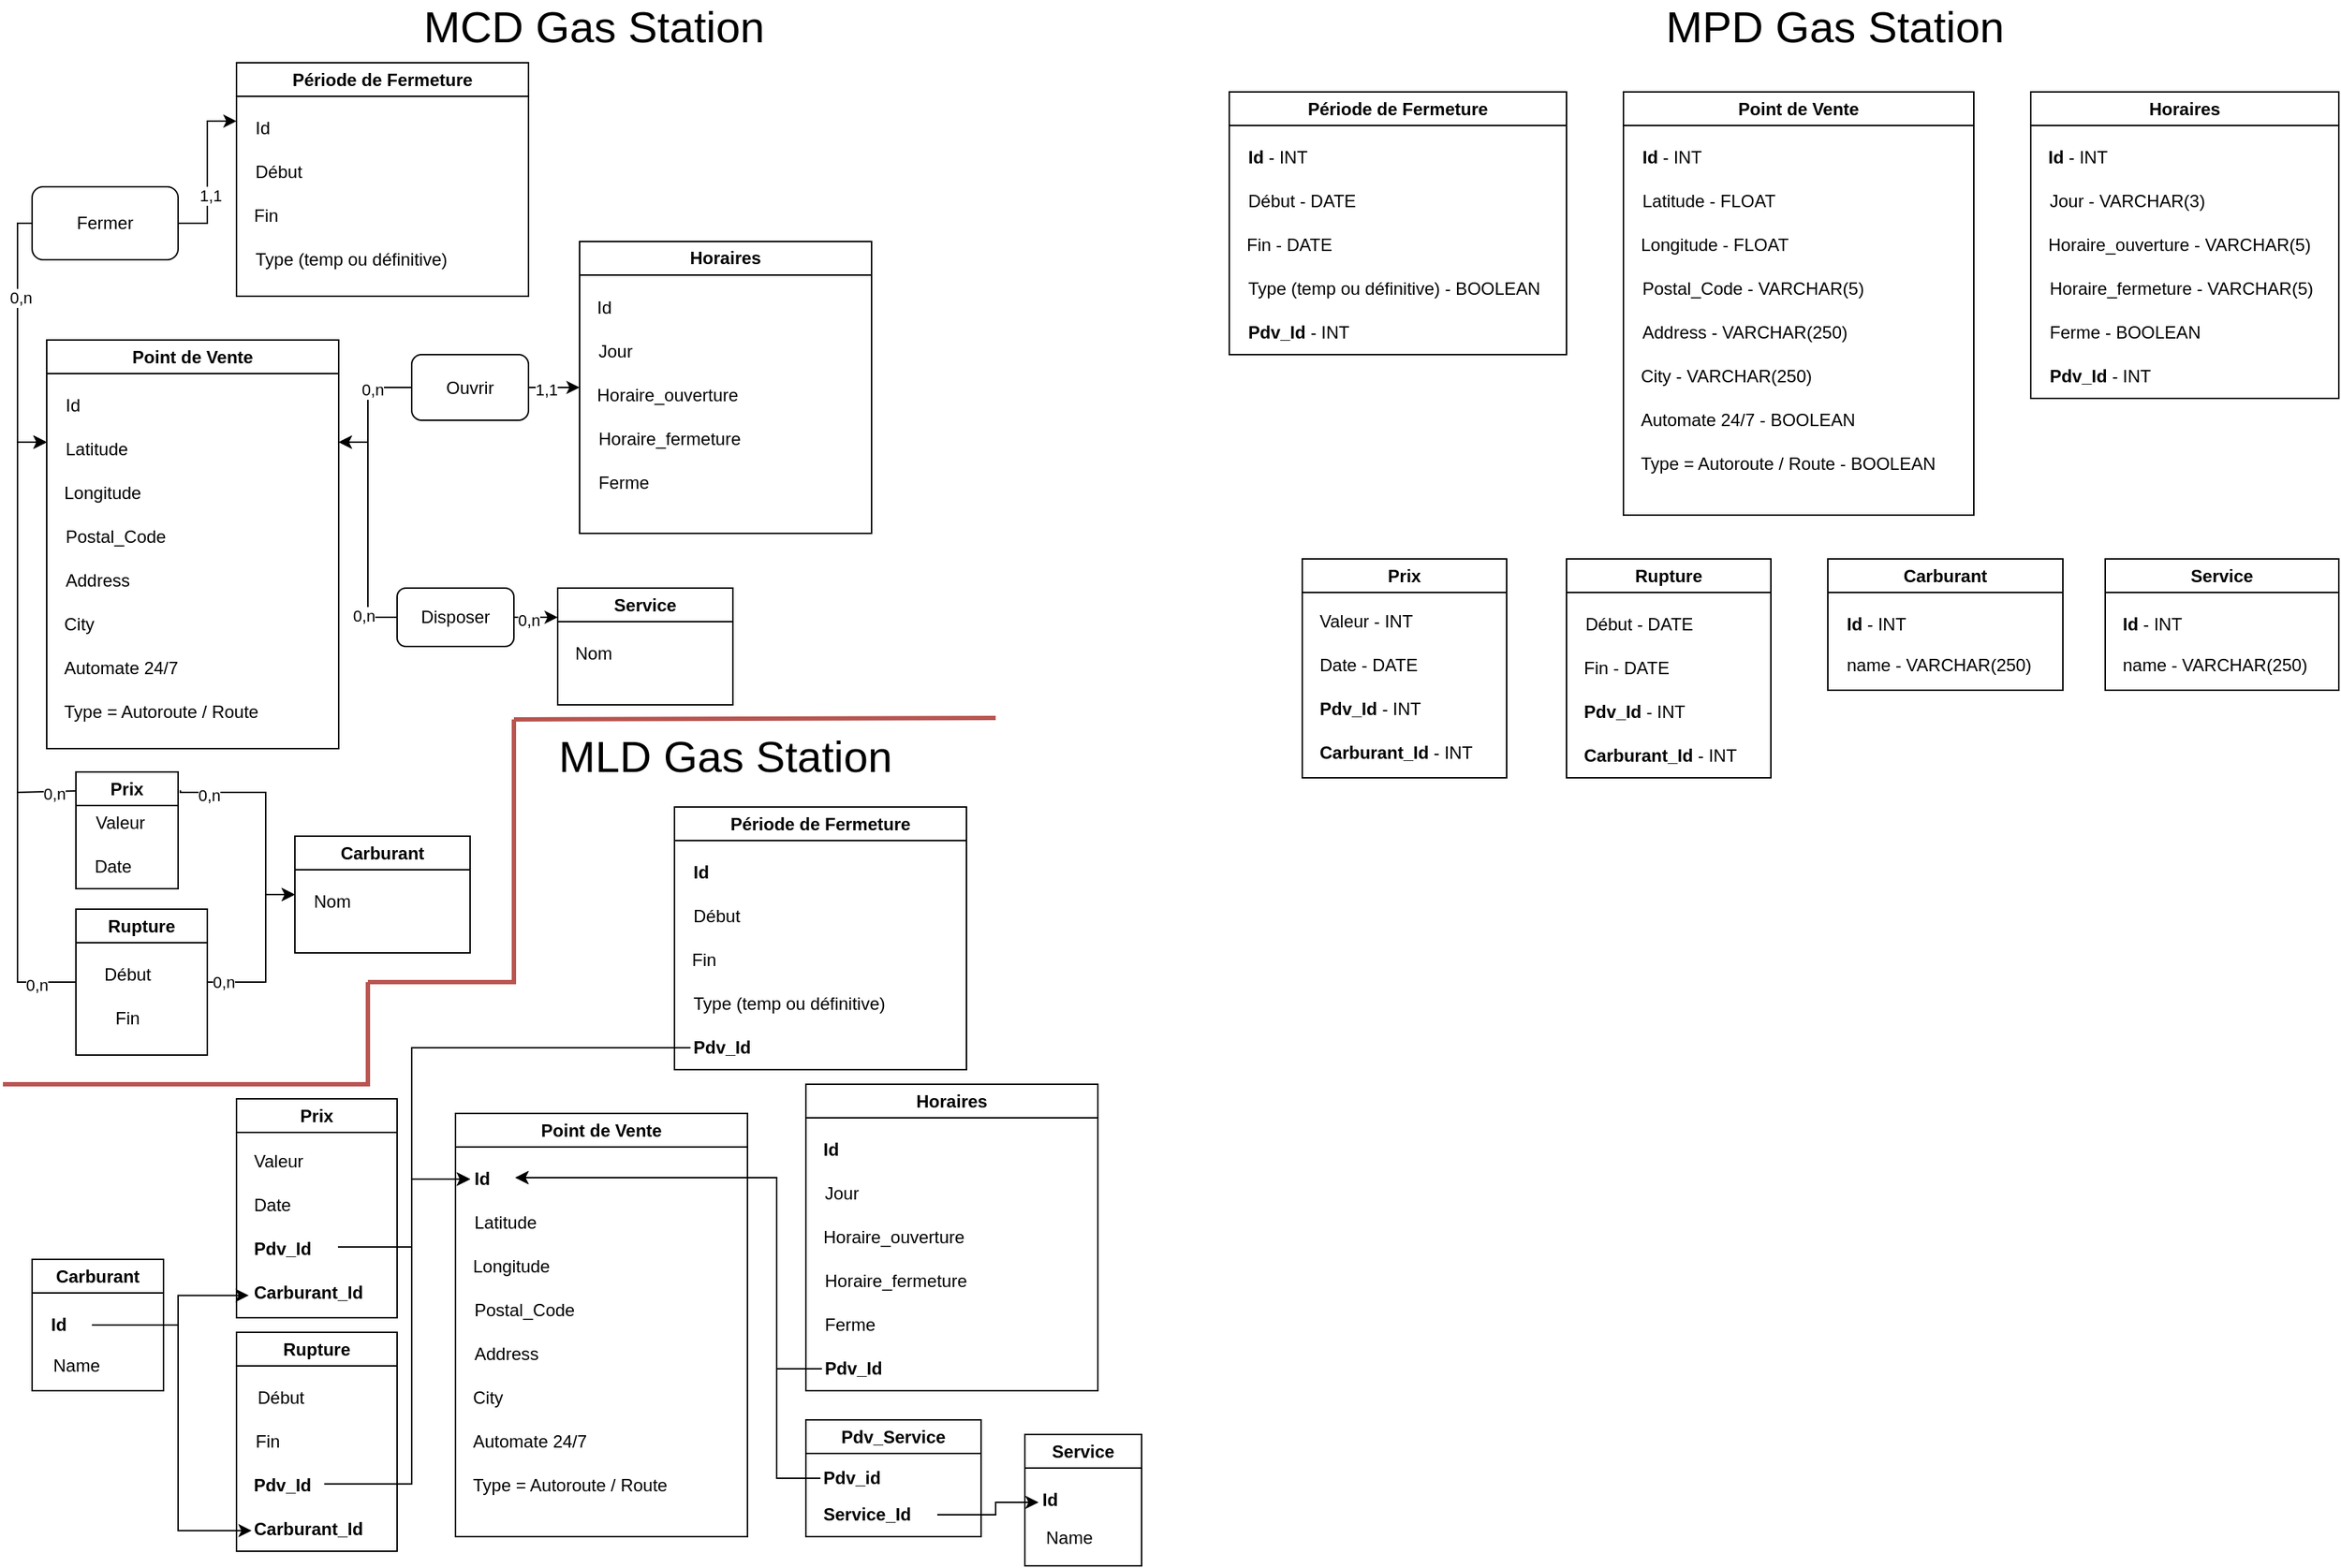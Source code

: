 <mxfile version="24.7.7">
  <diagram name="Page-1" id="nX15-fNpdfxrBtTrRgOM">
    <mxGraphModel dx="2607" dy="1429" grid="1" gridSize="10" guides="1" tooltips="1" connect="1" arrows="1" fold="1" page="1" pageScale="1" pageWidth="850" pageHeight="1100" math="0" shadow="0">
      <root>
        <mxCell id="0" />
        <mxCell id="1" parent="0" />
        <mxCell id="7MaltWmzKwuHCb8BbpT4-1" value="&lt;font style=&quot;font-size: 30px;&quot;&gt;MCD Gas Station&lt;/font&gt;" style="text;html=1;strokeColor=none;fillColor=none;align=center;verticalAlign=middle;whiteSpace=wrap;rounded=0;" parent="1" vertex="1">
          <mxGeometry x="310" y="20" width="250" height="30" as="geometry" />
        </mxCell>
        <mxCell id="7MaltWmzKwuHCb8BbpT4-2" value="Point de Vente" style="swimlane;whiteSpace=wrap;html=1;" parent="1" vertex="1">
          <mxGeometry x="60" y="250" width="200" height="280" as="geometry" />
        </mxCell>
        <mxCell id="7MaltWmzKwuHCb8BbpT4-4" value="&lt;div align=&quot;left&quot;&gt;Latitude&lt;/div&gt;" style="text;html=1;align=left;verticalAlign=middle;resizable=0;points=[];autosize=1;strokeColor=none;fillColor=none;" parent="7MaltWmzKwuHCb8BbpT4-2" vertex="1">
          <mxGeometry x="11" y="60" width="70" height="30" as="geometry" />
        </mxCell>
        <mxCell id="7MaltWmzKwuHCb8BbpT4-5" value="Longitude" style="text;html=1;align=left;verticalAlign=middle;resizable=0;points=[];autosize=1;strokeColor=none;fillColor=none;" parent="7MaltWmzKwuHCb8BbpT4-2" vertex="1">
          <mxGeometry x="10" y="90" width="80" height="30" as="geometry" />
        </mxCell>
        <mxCell id="7MaltWmzKwuHCb8BbpT4-6" value="Postal_Code" style="text;html=1;align=left;verticalAlign=middle;resizable=0;points=[];autosize=1;strokeColor=none;fillColor=none;" parent="7MaltWmzKwuHCb8BbpT4-2" vertex="1">
          <mxGeometry x="11" y="120" width="90" height="30" as="geometry" />
        </mxCell>
        <mxCell id="7MaltWmzKwuHCb8BbpT4-7" value="Address" style="text;html=1;align=left;verticalAlign=middle;resizable=0;points=[];autosize=1;strokeColor=none;fillColor=none;" parent="7MaltWmzKwuHCb8BbpT4-2" vertex="1">
          <mxGeometry x="11" y="150" width="70" height="30" as="geometry" />
        </mxCell>
        <mxCell id="7MaltWmzKwuHCb8BbpT4-8" value="City" style="text;html=1;align=left;verticalAlign=middle;resizable=0;points=[];autosize=1;strokeColor=none;fillColor=none;" parent="7MaltWmzKwuHCb8BbpT4-2" vertex="1">
          <mxGeometry x="10" y="180" width="40" height="30" as="geometry" />
        </mxCell>
        <mxCell id="7MaltWmzKwuHCb8BbpT4-9" value="Automate 24/7" style="text;html=1;align=left;verticalAlign=middle;resizable=0;points=[];autosize=1;strokeColor=none;fillColor=none;" parent="7MaltWmzKwuHCb8BbpT4-2" vertex="1">
          <mxGeometry x="10" y="210" width="100" height="30" as="geometry" />
        </mxCell>
        <mxCell id="7MaltWmzKwuHCb8BbpT4-10" value="&lt;div&gt;Type = Autoroute / Route&lt;/div&gt;" style="text;html=1;align=left;verticalAlign=middle;resizable=0;points=[];autosize=1;strokeColor=none;fillColor=none;" parent="7MaltWmzKwuHCb8BbpT4-2" vertex="1">
          <mxGeometry x="10" y="240" width="160" height="30" as="geometry" />
        </mxCell>
        <mxCell id="7MaltWmzKwuHCb8BbpT4-3" value="&lt;div align=&quot;left&quot;&gt;Id&lt;/div&gt;" style="text;html=1;align=left;verticalAlign=middle;resizable=0;points=[];autosize=1;strokeColor=none;fillColor=none;" parent="7MaltWmzKwuHCb8BbpT4-2" vertex="1">
          <mxGeometry x="11" y="30" width="30" height="30" as="geometry" />
        </mxCell>
        <mxCell id="7MaltWmzKwuHCb8BbpT4-11" value="Horaires" style="swimlane;whiteSpace=wrap;html=1;" parent="1" vertex="1">
          <mxGeometry x="425" y="182.5" width="200" height="200" as="geometry" />
        </mxCell>
        <mxCell id="7MaltWmzKwuHCb8BbpT4-12" value="Jour" style="text;html=1;align=left;verticalAlign=middle;resizable=0;points=[];autosize=1;strokeColor=none;fillColor=none;" parent="7MaltWmzKwuHCb8BbpT4-11" vertex="1">
          <mxGeometry x="11" y="60" width="50" height="30" as="geometry" />
        </mxCell>
        <mxCell id="7MaltWmzKwuHCb8BbpT4-13" value="Horaire_ouverture" style="text;html=1;align=left;verticalAlign=middle;resizable=0;points=[];autosize=1;strokeColor=none;fillColor=none;" parent="7MaltWmzKwuHCb8BbpT4-11" vertex="1">
          <mxGeometry x="10" y="90" width="120" height="30" as="geometry" />
        </mxCell>
        <mxCell id="7MaltWmzKwuHCb8BbpT4-14" value="Horaire_fermeture" style="text;html=1;align=left;verticalAlign=middle;resizable=0;points=[];autosize=1;strokeColor=none;fillColor=none;" parent="7MaltWmzKwuHCb8BbpT4-11" vertex="1">
          <mxGeometry x="11" y="120" width="120" height="30" as="geometry" />
        </mxCell>
        <mxCell id="7MaltWmzKwuHCb8BbpT4-15" value="Ferme" style="text;html=1;align=left;verticalAlign=middle;resizable=0;points=[];autosize=1;strokeColor=none;fillColor=none;" parent="7MaltWmzKwuHCb8BbpT4-11" vertex="1">
          <mxGeometry x="11" y="150" width="60" height="30" as="geometry" />
        </mxCell>
        <mxCell id="7MaltWmzKwuHCb8BbpT4-35" value="Id" style="text;html=1;align=left;verticalAlign=middle;resizable=0;points=[];autosize=1;strokeColor=none;fillColor=none;" parent="7MaltWmzKwuHCb8BbpT4-11" vertex="1">
          <mxGeometry x="10" y="30" width="30" height="30" as="geometry" />
        </mxCell>
        <mxCell id="7MaltWmzKwuHCb8BbpT4-20" value="Période de Fermeture" style="swimlane;whiteSpace=wrap;html=1;" parent="1" vertex="1">
          <mxGeometry x="190" y="60" width="200" height="160" as="geometry" />
        </mxCell>
        <mxCell id="7MaltWmzKwuHCb8BbpT4-21" value="Début" style="text;html=1;align=left;verticalAlign=middle;resizable=0;points=[];autosize=1;strokeColor=none;fillColor=none;" parent="7MaltWmzKwuHCb8BbpT4-20" vertex="1">
          <mxGeometry x="11" y="60" width="60" height="30" as="geometry" />
        </mxCell>
        <mxCell id="7MaltWmzKwuHCb8BbpT4-22" value="Fin" style="text;html=1;align=left;verticalAlign=middle;resizable=0;points=[];autosize=1;strokeColor=none;fillColor=none;" parent="7MaltWmzKwuHCb8BbpT4-20" vertex="1">
          <mxGeometry x="10" y="90" width="40" height="30" as="geometry" />
        </mxCell>
        <mxCell id="7MaltWmzKwuHCb8BbpT4-23" value="Type (temp ou définitive)" style="text;html=1;align=left;verticalAlign=middle;resizable=0;points=[];autosize=1;strokeColor=none;fillColor=none;" parent="7MaltWmzKwuHCb8BbpT4-20" vertex="1">
          <mxGeometry x="11" y="120" width="150" height="30" as="geometry" />
        </mxCell>
        <mxCell id="7MaltWmzKwuHCb8BbpT4-28" value="&lt;div align=&quot;left&quot;&gt;Id&lt;/div&gt;" style="text;html=1;align=left;verticalAlign=middle;resizable=0;points=[];autosize=1;strokeColor=none;fillColor=none;" parent="7MaltWmzKwuHCb8BbpT4-20" vertex="1">
          <mxGeometry x="11" y="30" width="30" height="30" as="geometry" />
        </mxCell>
        <mxCell id="7MaltWmzKwuHCb8BbpT4-30" style="edgeStyle=orthogonalEdgeStyle;rounded=0;orthogonalLoop=1;jettySize=auto;html=1;exitX=1;exitY=0.5;exitDx=0;exitDy=0;entryX=0;entryY=0.25;entryDx=0;entryDy=0;" parent="1" source="P4SaNg6TSZGGmR-cx8DI-4" target="7MaltWmzKwuHCb8BbpT4-20" edge="1">
          <mxGeometry relative="1" as="geometry">
            <mxPoint x="200" y="104" as="sourcePoint" />
          </mxGeometry>
        </mxCell>
        <mxCell id="7MaltWmzKwuHCb8BbpT4-33" value="1,1" style="edgeLabel;html=1;align=center;verticalAlign=middle;resizable=0;points=[];" parent="7MaltWmzKwuHCb8BbpT4-30" vertex="1" connectable="0">
          <mxGeometry x="-0.283" y="-2" relative="1" as="geometry">
            <mxPoint as="offset" />
          </mxGeometry>
        </mxCell>
        <mxCell id="7MaltWmzKwuHCb8BbpT4-31" style="edgeStyle=orthogonalEdgeStyle;rounded=0;orthogonalLoop=1;jettySize=auto;html=1;exitX=0;exitY=0.5;exitDx=0;exitDy=0;entryX=0;entryY=0.25;entryDx=0;entryDy=0;" parent="1" source="P4SaNg6TSZGGmR-cx8DI-4" target="7MaltWmzKwuHCb8BbpT4-2" edge="1">
          <mxGeometry relative="1" as="geometry">
            <mxPoint x="80" y="320" as="targetPoint" />
            <Array as="points">
              <mxPoint x="40" y="170" />
              <mxPoint x="40" y="320" />
            </Array>
            <mxPoint x="120" y="119" as="sourcePoint" />
          </mxGeometry>
        </mxCell>
        <mxCell id="7MaltWmzKwuHCb8BbpT4-34" value="0,n" style="edgeLabel;html=1;align=center;verticalAlign=middle;resizable=0;points=[];" parent="7MaltWmzKwuHCb8BbpT4-31" vertex="1" connectable="0">
          <mxGeometry x="-0.32" y="2" relative="1" as="geometry">
            <mxPoint as="offset" />
          </mxGeometry>
        </mxCell>
        <mxCell id="7MaltWmzKwuHCb8BbpT4-36" value="Service" style="swimlane;whiteSpace=wrap;html=1;" parent="1" vertex="1">
          <mxGeometry x="410" y="420" width="120" height="80" as="geometry" />
        </mxCell>
        <mxCell id="7MaltWmzKwuHCb8BbpT4-41" value="Nom" style="text;html=1;align=left;verticalAlign=middle;resizable=0;points=[];autosize=1;strokeColor=none;fillColor=none;" parent="7MaltWmzKwuHCb8BbpT4-36" vertex="1">
          <mxGeometry x="10" y="30" width="50" height="30" as="geometry" />
        </mxCell>
        <mxCell id="7MaltWmzKwuHCb8BbpT4-46" style="edgeStyle=orthogonalEdgeStyle;rounded=0;orthogonalLoop=1;jettySize=auto;html=1;exitX=0;exitY=0.5;exitDx=0;exitDy=0;" parent="1" source="P4SaNg6TSZGGmR-cx8DI-3" edge="1">
          <mxGeometry relative="1" as="geometry">
            <mxPoint x="260" y="320" as="targetPoint" />
            <mxPoint x="380" y="335" as="sourcePoint" />
            <Array as="points">
              <mxPoint x="280" y="282" />
              <mxPoint x="280" y="320" />
            </Array>
          </mxGeometry>
        </mxCell>
        <mxCell id="7MaltWmzKwuHCb8BbpT4-67" value="0,n" style="edgeLabel;html=1;align=center;verticalAlign=middle;resizable=0;points=[];" parent="7MaltWmzKwuHCb8BbpT4-46" vertex="1" connectable="0">
          <mxGeometry x="-0.37" y="1" relative="1" as="geometry">
            <mxPoint as="offset" />
          </mxGeometry>
        </mxCell>
        <mxCell id="7MaltWmzKwuHCb8BbpT4-47" style="edgeStyle=orthogonalEdgeStyle;rounded=0;orthogonalLoop=1;jettySize=auto;html=1;exitX=1;exitY=0.5;exitDx=0;exitDy=0;entryX=0;entryY=0.5;entryDx=0;entryDy=0;" parent="1" source="P4SaNg6TSZGGmR-cx8DI-3" target="7MaltWmzKwuHCb8BbpT4-11" edge="1">
          <mxGeometry relative="1" as="geometry">
            <mxPoint x="540" y="280" as="targetPoint" />
            <mxPoint x="460" y="335" as="sourcePoint" />
          </mxGeometry>
        </mxCell>
        <mxCell id="7MaltWmzKwuHCb8BbpT4-68" value="1,1" style="edgeLabel;html=1;align=center;verticalAlign=middle;resizable=0;points=[];" parent="7MaltWmzKwuHCb8BbpT4-47" vertex="1" connectable="0">
          <mxGeometry x="-0.348" y="-1" relative="1" as="geometry">
            <mxPoint as="offset" />
          </mxGeometry>
        </mxCell>
        <mxCell id="7MaltWmzKwuHCb8BbpT4-44" style="edgeStyle=orthogonalEdgeStyle;rounded=0;orthogonalLoop=1;jettySize=auto;html=1;entryX=0;entryY=0.25;entryDx=0;entryDy=0;exitX=1;exitY=0.5;exitDx=0;exitDy=0;" parent="1" source="P4SaNg6TSZGGmR-cx8DI-5" target="7MaltWmzKwuHCb8BbpT4-36" edge="1">
          <mxGeometry relative="1" as="geometry" />
        </mxCell>
        <mxCell id="7MaltWmzKwuHCb8BbpT4-70" value="0,n" style="edgeLabel;html=1;align=center;verticalAlign=middle;resizable=0;points=[];" parent="7MaltWmzKwuHCb8BbpT4-44" vertex="1" connectable="0">
          <mxGeometry x="-0.36" y="-2" relative="1" as="geometry">
            <mxPoint as="offset" />
          </mxGeometry>
        </mxCell>
        <mxCell id="7MaltWmzKwuHCb8BbpT4-45" style="edgeStyle=orthogonalEdgeStyle;rounded=0;orthogonalLoop=1;jettySize=auto;html=1;exitX=0;exitY=0.5;exitDx=0;exitDy=0;entryX=1;entryY=0.25;entryDx=0;entryDy=0;" parent="1" source="P4SaNg6TSZGGmR-cx8DI-5" target="7MaltWmzKwuHCb8BbpT4-2" edge="1">
          <mxGeometry relative="1" as="geometry">
            <mxPoint x="280" y="320" as="targetPoint" />
            <Array as="points">
              <mxPoint x="280" y="440" />
              <mxPoint x="280" y="320" />
            </Array>
          </mxGeometry>
        </mxCell>
        <mxCell id="7MaltWmzKwuHCb8BbpT4-69" value="0,n" style="edgeLabel;html=1;align=center;verticalAlign=middle;resizable=0;points=[];" parent="7MaltWmzKwuHCb8BbpT4-45" vertex="1" connectable="0">
          <mxGeometry x="-0.734" y="3" relative="1" as="geometry">
            <mxPoint as="offset" />
          </mxGeometry>
        </mxCell>
        <mxCell id="7MaltWmzKwuHCb8BbpT4-48" value="Carburant" style="swimlane;whiteSpace=wrap;html=1;" parent="1" vertex="1">
          <mxGeometry x="230" y="590" width="120" height="80" as="geometry" />
        </mxCell>
        <mxCell id="7MaltWmzKwuHCb8BbpT4-56" value="Nom" style="text;html=1;align=left;verticalAlign=middle;resizable=0;points=[];autosize=1;strokeColor=none;fillColor=none;" parent="7MaltWmzKwuHCb8BbpT4-48" vertex="1">
          <mxGeometry x="11" y="30" width="50" height="30" as="geometry" />
        </mxCell>
        <mxCell id="7MaltWmzKwuHCb8BbpT4-63" style="edgeStyle=orthogonalEdgeStyle;rounded=0;orthogonalLoop=1;jettySize=auto;html=1;entryX=0;entryY=0.5;entryDx=0;entryDy=0;exitX=1.023;exitY=0.157;exitDx=0;exitDy=0;exitPerimeter=0;" parent="1" source="P4SaNg6TSZGGmR-cx8DI-7" target="7MaltWmzKwuHCb8BbpT4-48" edge="1">
          <mxGeometry relative="1" as="geometry">
            <Array as="points">
              <mxPoint x="152" y="560" />
              <mxPoint x="210" y="560" />
              <mxPoint x="210" y="630" />
            </Array>
          </mxGeometry>
        </mxCell>
        <mxCell id="7MaltWmzKwuHCb8BbpT4-73" value="0,n" style="edgeLabel;html=1;align=center;verticalAlign=middle;resizable=0;points=[];" parent="7MaltWmzKwuHCb8BbpT4-63" vertex="1" connectable="0">
          <mxGeometry x="-0.726" y="-2" relative="1" as="geometry">
            <mxPoint as="offset" />
          </mxGeometry>
        </mxCell>
        <mxCell id="7MaltWmzKwuHCb8BbpT4-64" style="edgeStyle=orthogonalEdgeStyle;rounded=0;orthogonalLoop=1;jettySize=auto;html=1;entryX=0;entryY=0.5;entryDx=0;entryDy=0;exitX=1;exitY=0.5;exitDx=0;exitDy=0;" parent="1" source="P4SaNg6TSZGGmR-cx8DI-11" target="7MaltWmzKwuHCb8BbpT4-48" edge="1">
          <mxGeometry relative="1" as="geometry">
            <mxPoint x="360" y="720" as="targetPoint" />
            <Array as="points">
              <mxPoint x="210" y="690" />
              <mxPoint x="210" y="630" />
            </Array>
            <mxPoint x="240" y="799.947" as="sourcePoint" />
          </mxGeometry>
        </mxCell>
        <mxCell id="7MaltWmzKwuHCb8BbpT4-74" value="0,n" style="edgeLabel;html=1;align=center;verticalAlign=middle;resizable=0;points=[];" parent="7MaltWmzKwuHCb8BbpT4-64" vertex="1" connectable="0">
          <mxGeometry x="-0.827" relative="1" as="geometry">
            <mxPoint as="offset" />
          </mxGeometry>
        </mxCell>
        <mxCell id="7MaltWmzKwuHCb8BbpT4-66" style="edgeStyle=orthogonalEdgeStyle;rounded=0;orthogonalLoop=1;jettySize=auto;html=1;exitX=0;exitY=0.5;exitDx=0;exitDy=0;entryX=0;entryY=0.25;entryDx=0;entryDy=0;" parent="1" source="P4SaNg6TSZGGmR-cx8DI-11" target="7MaltWmzKwuHCb8BbpT4-2" edge="1">
          <mxGeometry relative="1" as="geometry">
            <mxPoint x="80" y="320" as="targetPoint" />
            <mxPoint x="160.8" y="770.6" as="sourcePoint" />
            <Array as="points">
              <mxPoint x="40" y="690" />
              <mxPoint x="40" y="320" />
            </Array>
          </mxGeometry>
        </mxCell>
        <mxCell id="7MaltWmzKwuHCb8BbpT4-72" value="0,n" style="edgeLabel;html=1;align=center;verticalAlign=middle;resizable=0;points=[];" parent="7MaltWmzKwuHCb8BbpT4-66" vertex="1" connectable="0">
          <mxGeometry x="-0.872" y="2" relative="1" as="geometry">
            <mxPoint as="offset" />
          </mxGeometry>
        </mxCell>
        <mxCell id="7MaltWmzKwuHCb8BbpT4-65" style="edgeStyle=orthogonalEdgeStyle;rounded=0;orthogonalLoop=1;jettySize=auto;html=1;exitX=-0.001;exitY=0.163;exitDx=0;exitDy=0;exitPerimeter=0;entryX=0;entryY=0.25;entryDx=0;entryDy=0;" parent="1" source="P4SaNg6TSZGGmR-cx8DI-7" target="7MaltWmzKwuHCb8BbpT4-2" edge="1">
          <mxGeometry relative="1" as="geometry">
            <mxPoint x="70" y="300" as="targetPoint" />
            <Array as="points">
              <mxPoint x="40" y="560" />
              <mxPoint x="40" y="320" />
            </Array>
            <mxPoint x="210" y="590" as="sourcePoint" />
          </mxGeometry>
        </mxCell>
        <mxCell id="7MaltWmzKwuHCb8BbpT4-71" value="0,n" style="edgeLabel;html=1;align=center;verticalAlign=middle;resizable=0;points=[];" parent="7MaltWmzKwuHCb8BbpT4-65" vertex="1" connectable="0">
          <mxGeometry x="-0.895" y="1" relative="1" as="geometry">
            <mxPoint as="offset" />
          </mxGeometry>
        </mxCell>
        <mxCell id="7MaltWmzKwuHCb8BbpT4-75" value="Point de Vente" style="swimlane;whiteSpace=wrap;html=1;" parent="1" vertex="1">
          <mxGeometry x="340" y="780" width="200" height="290" as="geometry" />
        </mxCell>
        <mxCell id="7MaltWmzKwuHCb8BbpT4-76" value="&lt;div align=&quot;left&quot;&gt;Latitude&lt;/div&gt;" style="text;html=1;align=left;verticalAlign=middle;resizable=0;points=[];autosize=1;strokeColor=none;fillColor=none;" parent="7MaltWmzKwuHCb8BbpT4-75" vertex="1">
          <mxGeometry x="11" y="60" width="70" height="30" as="geometry" />
        </mxCell>
        <mxCell id="7MaltWmzKwuHCb8BbpT4-77" value="Longitude" style="text;html=1;align=left;verticalAlign=middle;resizable=0;points=[];autosize=1;strokeColor=none;fillColor=none;" parent="7MaltWmzKwuHCb8BbpT4-75" vertex="1">
          <mxGeometry x="10" y="90" width="80" height="30" as="geometry" />
        </mxCell>
        <mxCell id="7MaltWmzKwuHCb8BbpT4-78" value="Postal_Code" style="text;html=1;align=left;verticalAlign=middle;resizable=0;points=[];autosize=1;strokeColor=none;fillColor=none;" parent="7MaltWmzKwuHCb8BbpT4-75" vertex="1">
          <mxGeometry x="11" y="120" width="90" height="30" as="geometry" />
        </mxCell>
        <mxCell id="7MaltWmzKwuHCb8BbpT4-79" value="Address" style="text;html=1;align=left;verticalAlign=middle;resizable=0;points=[];autosize=1;strokeColor=none;fillColor=none;" parent="7MaltWmzKwuHCb8BbpT4-75" vertex="1">
          <mxGeometry x="11" y="150" width="70" height="30" as="geometry" />
        </mxCell>
        <mxCell id="7MaltWmzKwuHCb8BbpT4-80" value="City" style="text;html=1;align=left;verticalAlign=middle;resizable=0;points=[];autosize=1;strokeColor=none;fillColor=none;" parent="7MaltWmzKwuHCb8BbpT4-75" vertex="1">
          <mxGeometry x="10" y="180" width="40" height="30" as="geometry" />
        </mxCell>
        <mxCell id="7MaltWmzKwuHCb8BbpT4-81" value="Automate 24/7" style="text;html=1;align=left;verticalAlign=middle;resizable=0;points=[];autosize=1;strokeColor=none;fillColor=none;" parent="7MaltWmzKwuHCb8BbpT4-75" vertex="1">
          <mxGeometry x="10" y="210" width="100" height="30" as="geometry" />
        </mxCell>
        <mxCell id="7MaltWmzKwuHCb8BbpT4-82" value="&lt;div&gt;Type = Autoroute / Route&lt;/div&gt;" style="text;html=1;align=left;verticalAlign=middle;resizable=0;points=[];autosize=1;strokeColor=none;fillColor=none;" parent="7MaltWmzKwuHCb8BbpT4-75" vertex="1">
          <mxGeometry x="10" y="240" width="160" height="30" as="geometry" />
        </mxCell>
        <mxCell id="7MaltWmzKwuHCb8BbpT4-83" value="&lt;div align=&quot;left&quot;&gt;&lt;b&gt;Id&lt;/b&gt;&lt;/div&gt;" style="text;html=1;align=left;verticalAlign=middle;resizable=0;points=[];autosize=1;strokeColor=none;fillColor=none;" parent="7MaltWmzKwuHCb8BbpT4-75" vertex="1">
          <mxGeometry x="11" y="30" width="30" height="30" as="geometry" />
        </mxCell>
        <mxCell id="7MaltWmzKwuHCb8BbpT4-84" value="&lt;font style=&quot;font-size: 30px;&quot;&gt;MLD Gas Station&lt;/font&gt;" style="text;html=1;strokeColor=none;fillColor=none;align=center;verticalAlign=middle;whiteSpace=wrap;rounded=0;" parent="1" vertex="1">
          <mxGeometry x="400" y="520" width="250" height="30" as="geometry" />
        </mxCell>
        <mxCell id="7MaltWmzKwuHCb8BbpT4-85" value="Période de Fermeture" style="swimlane;whiteSpace=wrap;html=1;" parent="1" vertex="1">
          <mxGeometry x="490" y="570" width="200" height="180" as="geometry" />
        </mxCell>
        <mxCell id="7MaltWmzKwuHCb8BbpT4-86" value="Début" style="text;html=1;align=left;verticalAlign=middle;resizable=0;points=[];autosize=1;strokeColor=none;fillColor=none;" parent="7MaltWmzKwuHCb8BbpT4-85" vertex="1">
          <mxGeometry x="11" y="60" width="60" height="30" as="geometry" />
        </mxCell>
        <mxCell id="7MaltWmzKwuHCb8BbpT4-87" value="Fin" style="text;html=1;align=left;verticalAlign=middle;resizable=0;points=[];autosize=1;strokeColor=none;fillColor=none;" parent="7MaltWmzKwuHCb8BbpT4-85" vertex="1">
          <mxGeometry x="10" y="90" width="40" height="30" as="geometry" />
        </mxCell>
        <mxCell id="7MaltWmzKwuHCb8BbpT4-88" value="Type (temp ou définitive)" style="text;html=1;align=left;verticalAlign=middle;resizable=0;points=[];autosize=1;strokeColor=none;fillColor=none;" parent="7MaltWmzKwuHCb8BbpT4-85" vertex="1">
          <mxGeometry x="11" y="120" width="150" height="30" as="geometry" />
        </mxCell>
        <mxCell id="7MaltWmzKwuHCb8BbpT4-89" value="&lt;div align=&quot;left&quot;&gt;&lt;b&gt;Id&lt;/b&gt;&lt;/div&gt;" style="text;html=1;align=left;verticalAlign=middle;resizable=0;points=[];autosize=1;strokeColor=none;fillColor=none;" parent="7MaltWmzKwuHCb8BbpT4-85" vertex="1">
          <mxGeometry x="11" y="30" width="30" height="30" as="geometry" />
        </mxCell>
        <mxCell id="7MaltWmzKwuHCb8BbpT4-90" value="&lt;b&gt;Pdv_Id&lt;/b&gt;" style="text;html=1;align=left;verticalAlign=middle;resizable=0;points=[];autosize=1;strokeColor=none;fillColor=none;" parent="7MaltWmzKwuHCb8BbpT4-85" vertex="1">
          <mxGeometry x="11" y="150" width="60" height="30" as="geometry" />
        </mxCell>
        <mxCell id="7MaltWmzKwuHCb8BbpT4-93" value="Horaires" style="swimlane;whiteSpace=wrap;html=1;" parent="1" vertex="1">
          <mxGeometry x="580" y="760" width="200" height="210" as="geometry" />
        </mxCell>
        <mxCell id="7MaltWmzKwuHCb8BbpT4-94" value="Jour" style="text;html=1;align=left;verticalAlign=middle;resizable=0;points=[];autosize=1;strokeColor=none;fillColor=none;" parent="7MaltWmzKwuHCb8BbpT4-93" vertex="1">
          <mxGeometry x="11" y="60" width="50" height="30" as="geometry" />
        </mxCell>
        <mxCell id="7MaltWmzKwuHCb8BbpT4-95" value="Horaire_ouverture" style="text;html=1;align=left;verticalAlign=middle;resizable=0;points=[];autosize=1;strokeColor=none;fillColor=none;" parent="7MaltWmzKwuHCb8BbpT4-93" vertex="1">
          <mxGeometry x="10" y="90" width="120" height="30" as="geometry" />
        </mxCell>
        <mxCell id="7MaltWmzKwuHCb8BbpT4-96" value="Horaire_fermeture" style="text;html=1;align=left;verticalAlign=middle;resizable=0;points=[];autosize=1;strokeColor=none;fillColor=none;" parent="7MaltWmzKwuHCb8BbpT4-93" vertex="1">
          <mxGeometry x="11" y="120" width="120" height="30" as="geometry" />
        </mxCell>
        <mxCell id="7MaltWmzKwuHCb8BbpT4-97" value="Ferme" style="text;html=1;align=left;verticalAlign=middle;resizable=0;points=[];autosize=1;strokeColor=none;fillColor=none;" parent="7MaltWmzKwuHCb8BbpT4-93" vertex="1">
          <mxGeometry x="11" y="150" width="60" height="30" as="geometry" />
        </mxCell>
        <mxCell id="7MaltWmzKwuHCb8BbpT4-98" value="&lt;b&gt;Id&lt;/b&gt;" style="text;html=1;align=left;verticalAlign=middle;resizable=0;points=[];autosize=1;strokeColor=none;fillColor=none;" parent="7MaltWmzKwuHCb8BbpT4-93" vertex="1">
          <mxGeometry x="10" y="30" width="30" height="30" as="geometry" />
        </mxCell>
        <mxCell id="7MaltWmzKwuHCb8BbpT4-99" value="&lt;b&gt;Pdv_Id&lt;/b&gt;" style="text;html=1;align=left;verticalAlign=middle;resizable=0;points=[];autosize=1;strokeColor=none;fillColor=none;" parent="7MaltWmzKwuHCb8BbpT4-93" vertex="1">
          <mxGeometry x="11" y="180" width="60" height="30" as="geometry" />
        </mxCell>
        <mxCell id="7MaltWmzKwuHCb8BbpT4-101" value="Service" style="swimlane;whiteSpace=wrap;html=1;" parent="1" vertex="1">
          <mxGeometry x="730" y="1000" width="80" height="90" as="geometry" />
        </mxCell>
        <mxCell id="7MaltWmzKwuHCb8BbpT4-102" value="&lt;b&gt;Id&lt;/b&gt;" style="text;html=1;align=left;verticalAlign=middle;resizable=0;points=[];autosize=1;strokeColor=none;fillColor=none;" parent="7MaltWmzKwuHCb8BbpT4-101" vertex="1">
          <mxGeometry x="10" y="30" width="30" height="30" as="geometry" />
        </mxCell>
        <mxCell id="7MaltWmzKwuHCb8BbpT4-103" value="Pdv_Service" style="swimlane;whiteSpace=wrap;html=1;" parent="1" vertex="1">
          <mxGeometry x="580" y="990" width="120" height="80" as="geometry" />
        </mxCell>
        <mxCell id="7MaltWmzKwuHCb8BbpT4-104" value="&lt;b&gt;Pdv_id&lt;/b&gt;" style="text;html=1;align=left;verticalAlign=middle;resizable=0;points=[];autosize=1;strokeColor=none;fillColor=none;" parent="7MaltWmzKwuHCb8BbpT4-103" vertex="1">
          <mxGeometry x="10" y="25" width="60" height="30" as="geometry" />
        </mxCell>
        <mxCell id="7MaltWmzKwuHCb8BbpT4-105" value="&lt;b&gt;Service_Id&lt;/b&gt;" style="text;html=1;align=left;verticalAlign=middle;resizable=0;points=[];autosize=1;strokeColor=none;fillColor=none;" parent="7MaltWmzKwuHCb8BbpT4-103" vertex="1">
          <mxGeometry x="10" y="50" width="80" height="30" as="geometry" />
        </mxCell>
        <mxCell id="7MaltWmzKwuHCb8BbpT4-106" style="edgeStyle=orthogonalEdgeStyle;rounded=0;orthogonalLoop=1;jettySize=auto;html=1;entryX=-0.02;entryY=0.55;entryDx=0;entryDy=0;entryPerimeter=0;" parent="1" source="7MaltWmzKwuHCb8BbpT4-105" target="7MaltWmzKwuHCb8BbpT4-102" edge="1">
          <mxGeometry relative="1" as="geometry">
            <Array as="points">
              <mxPoint x="710" y="1055" />
              <mxPoint x="710" y="1047" />
            </Array>
          </mxGeometry>
        </mxCell>
        <mxCell id="7MaltWmzKwuHCb8BbpT4-108" value="Carburant" style="swimlane;whiteSpace=wrap;html=1;" parent="1" vertex="1">
          <mxGeometry x="50" y="880" width="90" height="90" as="geometry" />
        </mxCell>
        <mxCell id="7MaltWmzKwuHCb8BbpT4-109" value="&lt;b&gt;Id&lt;/b&gt;" style="text;html=1;align=left;verticalAlign=middle;resizable=0;points=[];autosize=1;strokeColor=none;fillColor=none;" parent="7MaltWmzKwuHCb8BbpT4-108" vertex="1">
          <mxGeometry x="11" y="30" width="30" height="30" as="geometry" />
        </mxCell>
        <mxCell id="7MaltWmzKwuHCb8BbpT4-113" value="Prix" style="swimlane;whiteSpace=wrap;html=1;rounded=0;startSize=23;" parent="1" vertex="1">
          <mxGeometry x="190" y="770" width="110" height="150" as="geometry" />
        </mxCell>
        <mxCell id="7MaltWmzKwuHCb8BbpT4-114" value="Date" style="text;html=1;align=left;verticalAlign=middle;resizable=0;points=[];autosize=1;strokeColor=none;fillColor=none;" parent="7MaltWmzKwuHCb8BbpT4-113" vertex="1">
          <mxGeometry x="10" y="58" width="50" height="30" as="geometry" />
        </mxCell>
        <mxCell id="7MaltWmzKwuHCb8BbpT4-115" value="Valeur" style="text;html=1;align=left;verticalAlign=middle;resizable=0;points=[];autosize=1;strokeColor=none;fillColor=none;" parent="7MaltWmzKwuHCb8BbpT4-113" vertex="1">
          <mxGeometry x="10" y="28" width="60" height="30" as="geometry" />
        </mxCell>
        <mxCell id="7MaltWmzKwuHCb8BbpT4-116" value="&lt;b&gt;Pdv_Id&lt;/b&gt;" style="text;html=1;align=left;verticalAlign=middle;resizable=0;points=[];autosize=1;strokeColor=none;fillColor=none;" parent="7MaltWmzKwuHCb8BbpT4-113" vertex="1">
          <mxGeometry x="10" y="88" width="60" height="30" as="geometry" />
        </mxCell>
        <mxCell id="7MaltWmzKwuHCb8BbpT4-117" value="&lt;b&gt;Carburant_Id&lt;/b&gt;" style="text;html=1;align=left;verticalAlign=middle;resizable=0;points=[];autosize=1;strokeColor=none;fillColor=none;" parent="7MaltWmzKwuHCb8BbpT4-113" vertex="1">
          <mxGeometry x="10" y="118" width="100" height="30" as="geometry" />
        </mxCell>
        <mxCell id="P4SaNg6TSZGGmR-cx8DI-3" value="Ouvrir" style="rounded=1;whiteSpace=wrap;html=1;" parent="1" vertex="1">
          <mxGeometry x="310" y="260" width="80" height="45" as="geometry" />
        </mxCell>
        <mxCell id="P4SaNg6TSZGGmR-cx8DI-4" value="Fermer" style="rounded=1;whiteSpace=wrap;html=1;" parent="1" vertex="1">
          <mxGeometry x="50" y="145" width="100" height="50" as="geometry" />
        </mxCell>
        <mxCell id="P4SaNg6TSZGGmR-cx8DI-5" value="Disposer" style="rounded=1;whiteSpace=wrap;html=1;" parent="1" vertex="1">
          <mxGeometry x="300" y="420" width="80" height="40" as="geometry" />
        </mxCell>
        <mxCell id="P4SaNg6TSZGGmR-cx8DI-7" value="Prix" style="swimlane;whiteSpace=wrap;html=1;" parent="1" vertex="1">
          <mxGeometry x="80" y="546" width="70" height="80" as="geometry" />
        </mxCell>
        <mxCell id="P4SaNg6TSZGGmR-cx8DI-9" value="Date" style="text;html=1;align=center;verticalAlign=middle;resizable=0;points=[];autosize=1;strokeColor=none;fillColor=none;" parent="P4SaNg6TSZGGmR-cx8DI-7" vertex="1">
          <mxGeometry y="50" width="50" height="30" as="geometry" />
        </mxCell>
        <mxCell id="P4SaNg6TSZGGmR-cx8DI-8" value="Valeur" style="text;html=1;align=center;verticalAlign=middle;resizable=0;points=[];autosize=1;strokeColor=none;fillColor=none;" parent="P4SaNg6TSZGGmR-cx8DI-7" vertex="1">
          <mxGeometry y="20" width="60" height="30" as="geometry" />
        </mxCell>
        <mxCell id="P4SaNg6TSZGGmR-cx8DI-11" value="Rupture" style="swimlane;whiteSpace=wrap;html=1;startSize=23;" parent="1" vertex="1">
          <mxGeometry x="80" y="640" width="90" height="100" as="geometry" />
        </mxCell>
        <mxCell id="P4SaNg6TSZGGmR-cx8DI-14" value="Début" style="text;html=1;align=center;verticalAlign=middle;resizable=0;points=[];autosize=1;strokeColor=none;fillColor=none;" parent="P4SaNg6TSZGGmR-cx8DI-11" vertex="1">
          <mxGeometry x="5" y="30" width="60" height="30" as="geometry" />
        </mxCell>
        <mxCell id="P4SaNg6TSZGGmR-cx8DI-15" value="Fin" style="text;html=1;align=center;verticalAlign=middle;resizable=0;points=[];autosize=1;strokeColor=none;fillColor=none;" parent="P4SaNg6TSZGGmR-cx8DI-11" vertex="1">
          <mxGeometry x="15" y="60" width="40" height="30" as="geometry" />
        </mxCell>
        <mxCell id="P4SaNg6TSZGGmR-cx8DI-25" value="Rupture" style="swimlane;whiteSpace=wrap;html=1;" parent="1" vertex="1">
          <mxGeometry x="190" y="930" width="110" height="150" as="geometry" />
        </mxCell>
        <mxCell id="P4SaNg6TSZGGmR-cx8DI-29" value="&lt;b&gt;Carburant_Id&lt;/b&gt;" style="text;html=1;align=left;verticalAlign=middle;resizable=0;points=[];autosize=1;strokeColor=none;fillColor=none;" parent="P4SaNg6TSZGGmR-cx8DI-25" vertex="1">
          <mxGeometry x="10" y="120" width="100" height="30" as="geometry" />
        </mxCell>
        <mxCell id="P4SaNg6TSZGGmR-cx8DI-26" value="Début" style="text;html=1;align=center;verticalAlign=middle;resizable=0;points=[];autosize=1;strokeColor=none;fillColor=none;" parent="P4SaNg6TSZGGmR-cx8DI-25" vertex="1">
          <mxGeometry y="30" width="60" height="30" as="geometry" />
        </mxCell>
        <mxCell id="P4SaNg6TSZGGmR-cx8DI-27" value="Fin" style="text;html=1;align=center;verticalAlign=middle;resizable=0;points=[];autosize=1;strokeColor=none;fillColor=none;" parent="P4SaNg6TSZGGmR-cx8DI-25" vertex="1">
          <mxGeometry x="1" y="60" width="40" height="30" as="geometry" />
        </mxCell>
        <mxCell id="P4SaNg6TSZGGmR-cx8DI-28" value="&lt;b&gt;Pdv_Id&lt;/b&gt;" style="text;html=1;align=center;verticalAlign=middle;resizable=0;points=[];autosize=1;strokeColor=none;fillColor=none;" parent="P4SaNg6TSZGGmR-cx8DI-25" vertex="1">
          <mxGeometry x="1" y="90" width="60" height="30" as="geometry" />
        </mxCell>
        <mxCell id="P4SaNg6TSZGGmR-cx8DI-35" value="" style="edgeStyle=orthogonalEdgeStyle;rounded=0;orthogonalLoop=1;jettySize=auto;html=1;exitX=0.985;exitY=0.463;exitDx=0;exitDy=0;exitPerimeter=0;" parent="1" source="P4SaNg6TSZGGmR-cx8DI-28" edge="1">
          <mxGeometry relative="1" as="geometry">
            <mxPoint x="350" y="825" as="targetPoint" />
            <Array as="points">
              <mxPoint x="310" y="1034" />
              <mxPoint x="310" y="825" />
            </Array>
          </mxGeometry>
        </mxCell>
        <mxCell id="P4SaNg6TSZGGmR-cx8DI-36" value="" style="edgeStyle=orthogonalEdgeStyle;rounded=0;orthogonalLoop=1;jettySize=auto;html=1;exitX=0.992;exitY=0.451;exitDx=0;exitDy=0;exitPerimeter=0;" parent="1" source="7MaltWmzKwuHCb8BbpT4-116" edge="1">
          <mxGeometry relative="1" as="geometry">
            <mxPoint x="350" y="825" as="targetPoint" />
            <Array as="points">
              <mxPoint x="310" y="872" />
              <mxPoint x="310" y="825" />
            </Array>
          </mxGeometry>
        </mxCell>
        <mxCell id="P4SaNg6TSZGGmR-cx8DI-37" value="" style="edgeStyle=orthogonalEdgeStyle;rounded=0;orthogonalLoop=1;jettySize=auto;html=1;entryX=0.003;entryY=0.531;entryDx=0;entryDy=0;entryPerimeter=0;" parent="1" source="7MaltWmzKwuHCb8BbpT4-109" target="P4SaNg6TSZGGmR-cx8DI-29" edge="1">
          <mxGeometry relative="1" as="geometry">
            <Array as="points">
              <mxPoint x="150" y="925" />
              <mxPoint x="150" y="1066" />
            </Array>
          </mxGeometry>
        </mxCell>
        <mxCell id="P4SaNg6TSZGGmR-cx8DI-39" value="" style="edgeStyle=orthogonalEdgeStyle;rounded=0;orthogonalLoop=1;jettySize=auto;html=1;entryX=-0.016;entryY=0.557;entryDx=0;entryDy=0;entryPerimeter=0;" parent="1" source="7MaltWmzKwuHCb8BbpT4-109" target="7MaltWmzKwuHCb8BbpT4-117" edge="1">
          <mxGeometry relative="1" as="geometry">
            <mxPoint x="86" y="1005" as="targetPoint" />
            <Array as="points">
              <mxPoint x="150" y="925" />
              <mxPoint x="150" y="905" />
            </Array>
          </mxGeometry>
        </mxCell>
        <mxCell id="P4SaNg6TSZGGmR-cx8DI-43" value="" style="edgeStyle=orthogonalEdgeStyle;rounded=0;orthogonalLoop=1;jettySize=auto;html=1;entryX=1;entryY=0.467;entryDx=0;entryDy=0;entryPerimeter=0;" parent="1" source="7MaltWmzKwuHCb8BbpT4-99" target="7MaltWmzKwuHCb8BbpT4-83" edge="1">
          <mxGeometry relative="1" as="geometry">
            <mxPoint x="511" y="955" as="targetPoint" />
            <Array as="points">
              <mxPoint x="560" y="955" />
              <mxPoint x="560" y="824" />
            </Array>
          </mxGeometry>
        </mxCell>
        <mxCell id="P4SaNg6TSZGGmR-cx8DI-44" value="" style="edgeStyle=orthogonalEdgeStyle;rounded=0;orthogonalLoop=1;jettySize=auto;html=1;entryX=0.998;entryY=0.466;entryDx=0;entryDy=0;entryPerimeter=0;" parent="1" source="7MaltWmzKwuHCb8BbpT4-104" target="7MaltWmzKwuHCb8BbpT4-83" edge="1">
          <mxGeometry relative="1" as="geometry">
            <Array as="points">
              <mxPoint x="560" y="1030" />
              <mxPoint x="560" y="824" />
            </Array>
          </mxGeometry>
        </mxCell>
        <mxCell id="P4SaNg6TSZGGmR-cx8DI-46" value="" style="edgeStyle=orthogonalEdgeStyle;rounded=0;orthogonalLoop=1;jettySize=auto;html=1;" parent="1" source="7MaltWmzKwuHCb8BbpT4-90" edge="1">
          <mxGeometry relative="1" as="geometry">
            <mxPoint x="350" y="825" as="targetPoint" />
            <Array as="points">
              <mxPoint x="310" y="735" />
              <mxPoint x="310" y="825" />
            </Array>
          </mxGeometry>
        </mxCell>
        <mxCell id="P4SaNg6TSZGGmR-cx8DI-47" value="Name" style="text;html=1;align=center;verticalAlign=middle;resizable=0;points=[];autosize=1;strokeColor=none;fillColor=none;" parent="1" vertex="1">
          <mxGeometry x="50" y="938" width="60" height="30" as="geometry" />
        </mxCell>
        <mxCell id="P4SaNg6TSZGGmR-cx8DI-48" value="Name" style="text;html=1;align=center;verticalAlign=middle;resizable=0;points=[];autosize=1;strokeColor=none;fillColor=none;" parent="1" vertex="1">
          <mxGeometry x="730" y="1056" width="60" height="30" as="geometry" />
        </mxCell>
        <mxCell id="P4SaNg6TSZGGmR-cx8DI-50" value="&lt;font style=&quot;font-size: 30px;&quot;&gt;MPD Gas Station&lt;/font&gt;" style="text;html=1;strokeColor=none;fillColor=none;align=center;verticalAlign=middle;whiteSpace=wrap;rounded=0;" parent="1" vertex="1">
          <mxGeometry x="1160" y="20" width="250" height="30" as="geometry" />
        </mxCell>
        <mxCell id="P4SaNg6TSZGGmR-cx8DI-51" value="Période de Fermeture" style="swimlane;whiteSpace=wrap;html=1;" parent="1" vertex="1">
          <mxGeometry x="870" y="80" width="231" height="180" as="geometry" />
        </mxCell>
        <mxCell id="P4SaNg6TSZGGmR-cx8DI-52" value="Début - DATE" style="text;html=1;align=left;verticalAlign=middle;resizable=0;points=[];autosize=1;strokeColor=none;fillColor=none;" parent="P4SaNg6TSZGGmR-cx8DI-51" vertex="1">
          <mxGeometry x="11" y="60" width="100" height="30" as="geometry" />
        </mxCell>
        <mxCell id="P4SaNg6TSZGGmR-cx8DI-53" value="Fin - DATE" style="text;html=1;align=left;verticalAlign=middle;resizable=0;points=[];autosize=1;strokeColor=none;fillColor=none;" parent="P4SaNg6TSZGGmR-cx8DI-51" vertex="1">
          <mxGeometry x="10" y="90" width="80" height="30" as="geometry" />
        </mxCell>
        <mxCell id="P4SaNg6TSZGGmR-cx8DI-54" value="Type (temp ou définitive) - BOOLEAN" style="text;html=1;align=left;verticalAlign=middle;resizable=0;points=[];autosize=1;strokeColor=none;fillColor=none;" parent="P4SaNg6TSZGGmR-cx8DI-51" vertex="1">
          <mxGeometry x="11" y="120" width="220" height="30" as="geometry" />
        </mxCell>
        <mxCell id="P4SaNg6TSZGGmR-cx8DI-55" value="&lt;div align=&quot;left&quot;&gt;&lt;b&gt;Id &lt;/b&gt;- INT&lt;/div&gt;" style="text;html=1;align=left;verticalAlign=middle;resizable=0;points=[];autosize=1;strokeColor=none;fillColor=none;" parent="P4SaNg6TSZGGmR-cx8DI-51" vertex="1">
          <mxGeometry x="11" y="30" width="60" height="30" as="geometry" />
        </mxCell>
        <mxCell id="P4SaNg6TSZGGmR-cx8DI-56" value="&lt;b&gt;Pdv_Id &lt;/b&gt;- INT" style="text;html=1;align=left;verticalAlign=middle;resizable=0;points=[];autosize=1;strokeColor=none;fillColor=none;" parent="P4SaNg6TSZGGmR-cx8DI-51" vertex="1">
          <mxGeometry x="11" y="150" width="90" height="30" as="geometry" />
        </mxCell>
        <mxCell id="P4SaNg6TSZGGmR-cx8DI-57" value="Point de Vente" style="swimlane;whiteSpace=wrap;html=1;" parent="1" vertex="1">
          <mxGeometry x="1140" y="80" width="240" height="290" as="geometry" />
        </mxCell>
        <mxCell id="P4SaNg6TSZGGmR-cx8DI-58" value="&lt;div align=&quot;left&quot;&gt;Latitude - FLOAT&lt;/div&gt;" style="text;html=1;align=left;verticalAlign=middle;resizable=0;points=[];autosize=1;strokeColor=none;fillColor=none;" parent="P4SaNg6TSZGGmR-cx8DI-57" vertex="1">
          <mxGeometry x="11" y="60" width="110" height="30" as="geometry" />
        </mxCell>
        <mxCell id="P4SaNg6TSZGGmR-cx8DI-59" value="Longitude - FLOAT" style="text;html=1;align=left;verticalAlign=middle;resizable=0;points=[];autosize=1;strokeColor=none;fillColor=none;" parent="P4SaNg6TSZGGmR-cx8DI-57" vertex="1">
          <mxGeometry x="10" y="90" width="120" height="30" as="geometry" />
        </mxCell>
        <mxCell id="P4SaNg6TSZGGmR-cx8DI-60" value="Postal_Code - VARCHAR(5)" style="text;html=1;align=left;verticalAlign=middle;resizable=0;points=[];autosize=1;strokeColor=none;fillColor=none;" parent="P4SaNg6TSZGGmR-cx8DI-57" vertex="1">
          <mxGeometry x="11" y="120" width="180" height="30" as="geometry" />
        </mxCell>
        <mxCell id="P4SaNg6TSZGGmR-cx8DI-61" value="Address - VARCHAR(250)" style="text;html=1;align=left;verticalAlign=middle;resizable=0;points=[];autosize=1;strokeColor=none;fillColor=none;" parent="P4SaNg6TSZGGmR-cx8DI-57" vertex="1">
          <mxGeometry x="11" y="150" width="160" height="30" as="geometry" />
        </mxCell>
        <mxCell id="P4SaNg6TSZGGmR-cx8DI-62" value="City - VARCHAR(250)" style="text;html=1;align=left;verticalAlign=middle;resizable=0;points=[];autosize=1;strokeColor=none;fillColor=none;" parent="P4SaNg6TSZGGmR-cx8DI-57" vertex="1">
          <mxGeometry x="10" y="180" width="140" height="30" as="geometry" />
        </mxCell>
        <mxCell id="P4SaNg6TSZGGmR-cx8DI-63" value="Automate 24/7 - BOOLEAN" style="text;html=1;align=left;verticalAlign=middle;resizable=0;points=[];autosize=1;strokeColor=none;fillColor=none;" parent="P4SaNg6TSZGGmR-cx8DI-57" vertex="1">
          <mxGeometry x="10" y="210" width="170" height="30" as="geometry" />
        </mxCell>
        <mxCell id="P4SaNg6TSZGGmR-cx8DI-64" value="&lt;div&gt;Type = Autoroute / Route - BOOLEAN&lt;/div&gt;" style="text;html=1;align=left;verticalAlign=middle;resizable=0;points=[];autosize=1;strokeColor=none;fillColor=none;" parent="P4SaNg6TSZGGmR-cx8DI-57" vertex="1">
          <mxGeometry x="10" y="240" width="230" height="30" as="geometry" />
        </mxCell>
        <mxCell id="P4SaNg6TSZGGmR-cx8DI-65" value="&lt;div align=&quot;left&quot;&gt;&lt;b&gt;Id &lt;/b&gt;- INT&lt;/div&gt;" style="text;html=1;align=left;verticalAlign=middle;resizable=0;points=[];autosize=1;strokeColor=none;fillColor=none;" parent="P4SaNg6TSZGGmR-cx8DI-57" vertex="1">
          <mxGeometry x="11" y="30" width="60" height="30" as="geometry" />
        </mxCell>
        <mxCell id="P4SaNg6TSZGGmR-cx8DI-66" value="Horaires" style="swimlane;whiteSpace=wrap;html=1;" parent="1" vertex="1">
          <mxGeometry x="1419" y="80" width="211" height="210" as="geometry" />
        </mxCell>
        <mxCell id="P4SaNg6TSZGGmR-cx8DI-67" value="Jour - VARCHAR(3)" style="text;html=1;align=left;verticalAlign=middle;resizable=0;points=[];autosize=1;strokeColor=none;fillColor=none;" parent="P4SaNg6TSZGGmR-cx8DI-66" vertex="1">
          <mxGeometry x="11" y="60" width="130" height="30" as="geometry" />
        </mxCell>
        <mxCell id="P4SaNg6TSZGGmR-cx8DI-68" value="Horaire_ouverture - VARCHAR(5)" style="text;html=1;align=left;verticalAlign=middle;resizable=0;points=[];autosize=1;strokeColor=none;fillColor=none;" parent="P4SaNg6TSZGGmR-cx8DI-66" vertex="1">
          <mxGeometry x="10" y="90" width="200" height="30" as="geometry" />
        </mxCell>
        <mxCell id="P4SaNg6TSZGGmR-cx8DI-69" value="Horaire_fermeture&amp;nbsp;- VARCHAR(5)" style="text;html=1;align=left;verticalAlign=middle;resizable=0;points=[];autosize=1;strokeColor=none;fillColor=none;" parent="P4SaNg6TSZGGmR-cx8DI-66" vertex="1">
          <mxGeometry x="11" y="120" width="200" height="30" as="geometry" />
        </mxCell>
        <mxCell id="P4SaNg6TSZGGmR-cx8DI-70" value="Ferme - BOOLEAN" style="text;html=1;align=left;verticalAlign=middle;resizable=0;points=[];autosize=1;strokeColor=none;fillColor=none;" parent="P4SaNg6TSZGGmR-cx8DI-66" vertex="1">
          <mxGeometry x="11" y="150" width="130" height="30" as="geometry" />
        </mxCell>
        <mxCell id="P4SaNg6TSZGGmR-cx8DI-71" value="&lt;b&gt;Id &lt;/b&gt;- INT" style="text;html=1;align=left;verticalAlign=middle;resizable=0;points=[];autosize=1;strokeColor=none;fillColor=none;" parent="P4SaNg6TSZGGmR-cx8DI-66" vertex="1">
          <mxGeometry x="10" y="30" width="60" height="30" as="geometry" />
        </mxCell>
        <mxCell id="P4SaNg6TSZGGmR-cx8DI-72" value="&lt;b&gt;Pdv_Id&lt;/b&gt;&amp;nbsp;- INT" style="text;html=1;align=left;verticalAlign=middle;resizable=0;points=[];autosize=1;strokeColor=none;fillColor=none;" parent="P4SaNg6TSZGGmR-cx8DI-66" vertex="1">
          <mxGeometry x="11" y="180" width="90" height="30" as="geometry" />
        </mxCell>
        <mxCell id="P4SaNg6TSZGGmR-cx8DI-73" value="Service" style="swimlane;whiteSpace=wrap;html=1;" parent="1" vertex="1">
          <mxGeometry x="1470" y="400" width="160" height="90" as="geometry" />
        </mxCell>
        <mxCell id="P4SaNg6TSZGGmR-cx8DI-74" value="&lt;b&gt;Id &lt;/b&gt;- INT" style="text;html=1;align=left;verticalAlign=middle;resizable=0;points=[];autosize=1;strokeColor=none;fillColor=none;" parent="P4SaNg6TSZGGmR-cx8DI-73" vertex="1">
          <mxGeometry x="10" y="30" width="60" height="30" as="geometry" />
        </mxCell>
        <mxCell id="P4SaNg6TSZGGmR-cx8DI-89" value="name - VARCHAR(250)" style="text;html=1;align=left;verticalAlign=middle;resizable=0;points=[];autosize=1;strokeColor=none;fillColor=none;" parent="P4SaNg6TSZGGmR-cx8DI-73" vertex="1">
          <mxGeometry x="10" y="58" width="150" height="30" as="geometry" />
        </mxCell>
        <mxCell id="P4SaNg6TSZGGmR-cx8DI-75" value="Prix" style="swimlane;whiteSpace=wrap;html=1;rounded=0;startSize=23;" parent="1" vertex="1">
          <mxGeometry x="920" y="400" width="140" height="150" as="geometry" />
        </mxCell>
        <mxCell id="P4SaNg6TSZGGmR-cx8DI-76" value="Date - DATE" style="text;html=1;align=left;verticalAlign=middle;resizable=0;points=[];autosize=1;strokeColor=none;fillColor=none;" parent="P4SaNg6TSZGGmR-cx8DI-75" vertex="1">
          <mxGeometry x="10" y="58" width="90" height="30" as="geometry" />
        </mxCell>
        <mxCell id="P4SaNg6TSZGGmR-cx8DI-77" value="Valeur - INT" style="text;html=1;align=left;verticalAlign=middle;resizable=0;points=[];autosize=1;strokeColor=none;fillColor=none;" parent="P4SaNg6TSZGGmR-cx8DI-75" vertex="1">
          <mxGeometry x="10" y="28" width="90" height="30" as="geometry" />
        </mxCell>
        <mxCell id="P4SaNg6TSZGGmR-cx8DI-78" value="&lt;b&gt;Pdv_Id &lt;/b&gt;- INT" style="text;html=1;align=left;verticalAlign=middle;resizable=0;points=[];autosize=1;strokeColor=none;fillColor=none;" parent="P4SaNg6TSZGGmR-cx8DI-75" vertex="1">
          <mxGeometry x="10" y="88" width="90" height="30" as="geometry" />
        </mxCell>
        <mxCell id="P4SaNg6TSZGGmR-cx8DI-79" value="&lt;b&gt;Carburant_Id &lt;/b&gt;- INT" style="text;html=1;align=left;verticalAlign=middle;resizable=0;points=[];autosize=1;strokeColor=none;fillColor=none;" parent="P4SaNg6TSZGGmR-cx8DI-75" vertex="1">
          <mxGeometry x="10" y="118" width="130" height="30" as="geometry" />
        </mxCell>
        <mxCell id="P4SaNg6TSZGGmR-cx8DI-80" value="Rupture" style="swimlane;whiteSpace=wrap;html=1;" parent="1" vertex="1">
          <mxGeometry x="1101" y="400" width="140" height="150" as="geometry" />
        </mxCell>
        <mxCell id="P4SaNg6TSZGGmR-cx8DI-81" value="&lt;b&gt;Carburant_Id &lt;/b&gt;- INT" style="text;html=1;align=left;verticalAlign=middle;resizable=0;points=[];autosize=1;strokeColor=none;fillColor=none;" parent="P4SaNg6TSZGGmR-cx8DI-80" vertex="1">
          <mxGeometry x="10" y="120" width="130" height="30" as="geometry" />
        </mxCell>
        <mxCell id="P4SaNg6TSZGGmR-cx8DI-82" value="Début - DATE" style="text;html=1;align=left;verticalAlign=middle;resizable=0;points=[];autosize=1;strokeColor=none;fillColor=none;" parent="P4SaNg6TSZGGmR-cx8DI-80" vertex="1">
          <mxGeometry x="11" y="30" width="100" height="30" as="geometry" />
        </mxCell>
        <mxCell id="P4SaNg6TSZGGmR-cx8DI-83" value="Fin - DATE" style="text;html=1;align=left;verticalAlign=middle;resizable=0;points=[];autosize=1;strokeColor=none;fillColor=none;" parent="P4SaNg6TSZGGmR-cx8DI-80" vertex="1">
          <mxGeometry x="10" y="60" width="80" height="30" as="geometry" />
        </mxCell>
        <mxCell id="P4SaNg6TSZGGmR-cx8DI-84" value="&lt;div style=&quot;&quot;&gt;&lt;b style=&quot;background-color: initial;&quot;&gt;Pdv_Id &lt;/b&gt;&lt;span style=&quot;background-color: initial;&quot;&gt;- INT&lt;/span&gt;&lt;/div&gt;" style="text;html=1;align=left;verticalAlign=middle;resizable=0;points=[];autosize=1;strokeColor=none;fillColor=none;" parent="P4SaNg6TSZGGmR-cx8DI-80" vertex="1">
          <mxGeometry x="10" y="90" width="90" height="30" as="geometry" />
        </mxCell>
        <mxCell id="P4SaNg6TSZGGmR-cx8DI-85" value="Carburant" style="swimlane;whiteSpace=wrap;html=1;" parent="1" vertex="1">
          <mxGeometry x="1280" y="400" width="161" height="90" as="geometry" />
        </mxCell>
        <mxCell id="P4SaNg6TSZGGmR-cx8DI-86" value="&lt;b&gt;Id&lt;/b&gt;&amp;nbsp;- INT" style="text;html=1;align=left;verticalAlign=middle;resizable=0;points=[];autosize=1;strokeColor=none;fillColor=none;" parent="P4SaNg6TSZGGmR-cx8DI-85" vertex="1">
          <mxGeometry x="11" y="30" width="60" height="30" as="geometry" />
        </mxCell>
        <mxCell id="P4SaNg6TSZGGmR-cx8DI-88" value="name - VARCHAR(250)" style="text;html=1;align=left;verticalAlign=middle;resizable=0;points=[];autosize=1;strokeColor=none;fillColor=none;" parent="P4SaNg6TSZGGmR-cx8DI-85" vertex="1">
          <mxGeometry x="11" y="58" width="150" height="30" as="geometry" />
        </mxCell>
        <mxCell id="ZLuXBPUY4YVMLoNU7YXg-1" value="" style="endArrow=none;html=1;rounded=0;fillColor=#f8cecc;strokeColor=#b85450;strokeWidth=3;" edge="1" parent="1">
          <mxGeometry width="50" height="50" relative="1" as="geometry">
            <mxPoint x="30" y="760" as="sourcePoint" />
            <mxPoint x="280" y="690" as="targetPoint" />
            <Array as="points">
              <mxPoint x="280" y="760" />
            </Array>
          </mxGeometry>
        </mxCell>
        <mxCell id="ZLuXBPUY4YVMLoNU7YXg-3" value="" style="endArrow=none;html=1;rounded=0;fillColor=#f8cecc;strokeColor=#b85450;strokeWidth=3;" edge="1" parent="1">
          <mxGeometry width="50" height="50" relative="1" as="geometry">
            <mxPoint x="280" y="690" as="sourcePoint" />
            <mxPoint x="380" y="510" as="targetPoint" />
            <Array as="points">
              <mxPoint x="380" y="690" />
            </Array>
          </mxGeometry>
        </mxCell>
        <mxCell id="ZLuXBPUY4YVMLoNU7YXg-4" value="" style="endArrow=none;html=1;rounded=0;fillColor=#f8cecc;strokeColor=#b85450;strokeWidth=3;" edge="1" parent="1">
          <mxGeometry width="50" height="50" relative="1" as="geometry">
            <mxPoint x="380" y="510" as="sourcePoint" />
            <mxPoint x="710" y="509" as="targetPoint" />
          </mxGeometry>
        </mxCell>
      </root>
    </mxGraphModel>
  </diagram>
</mxfile>
